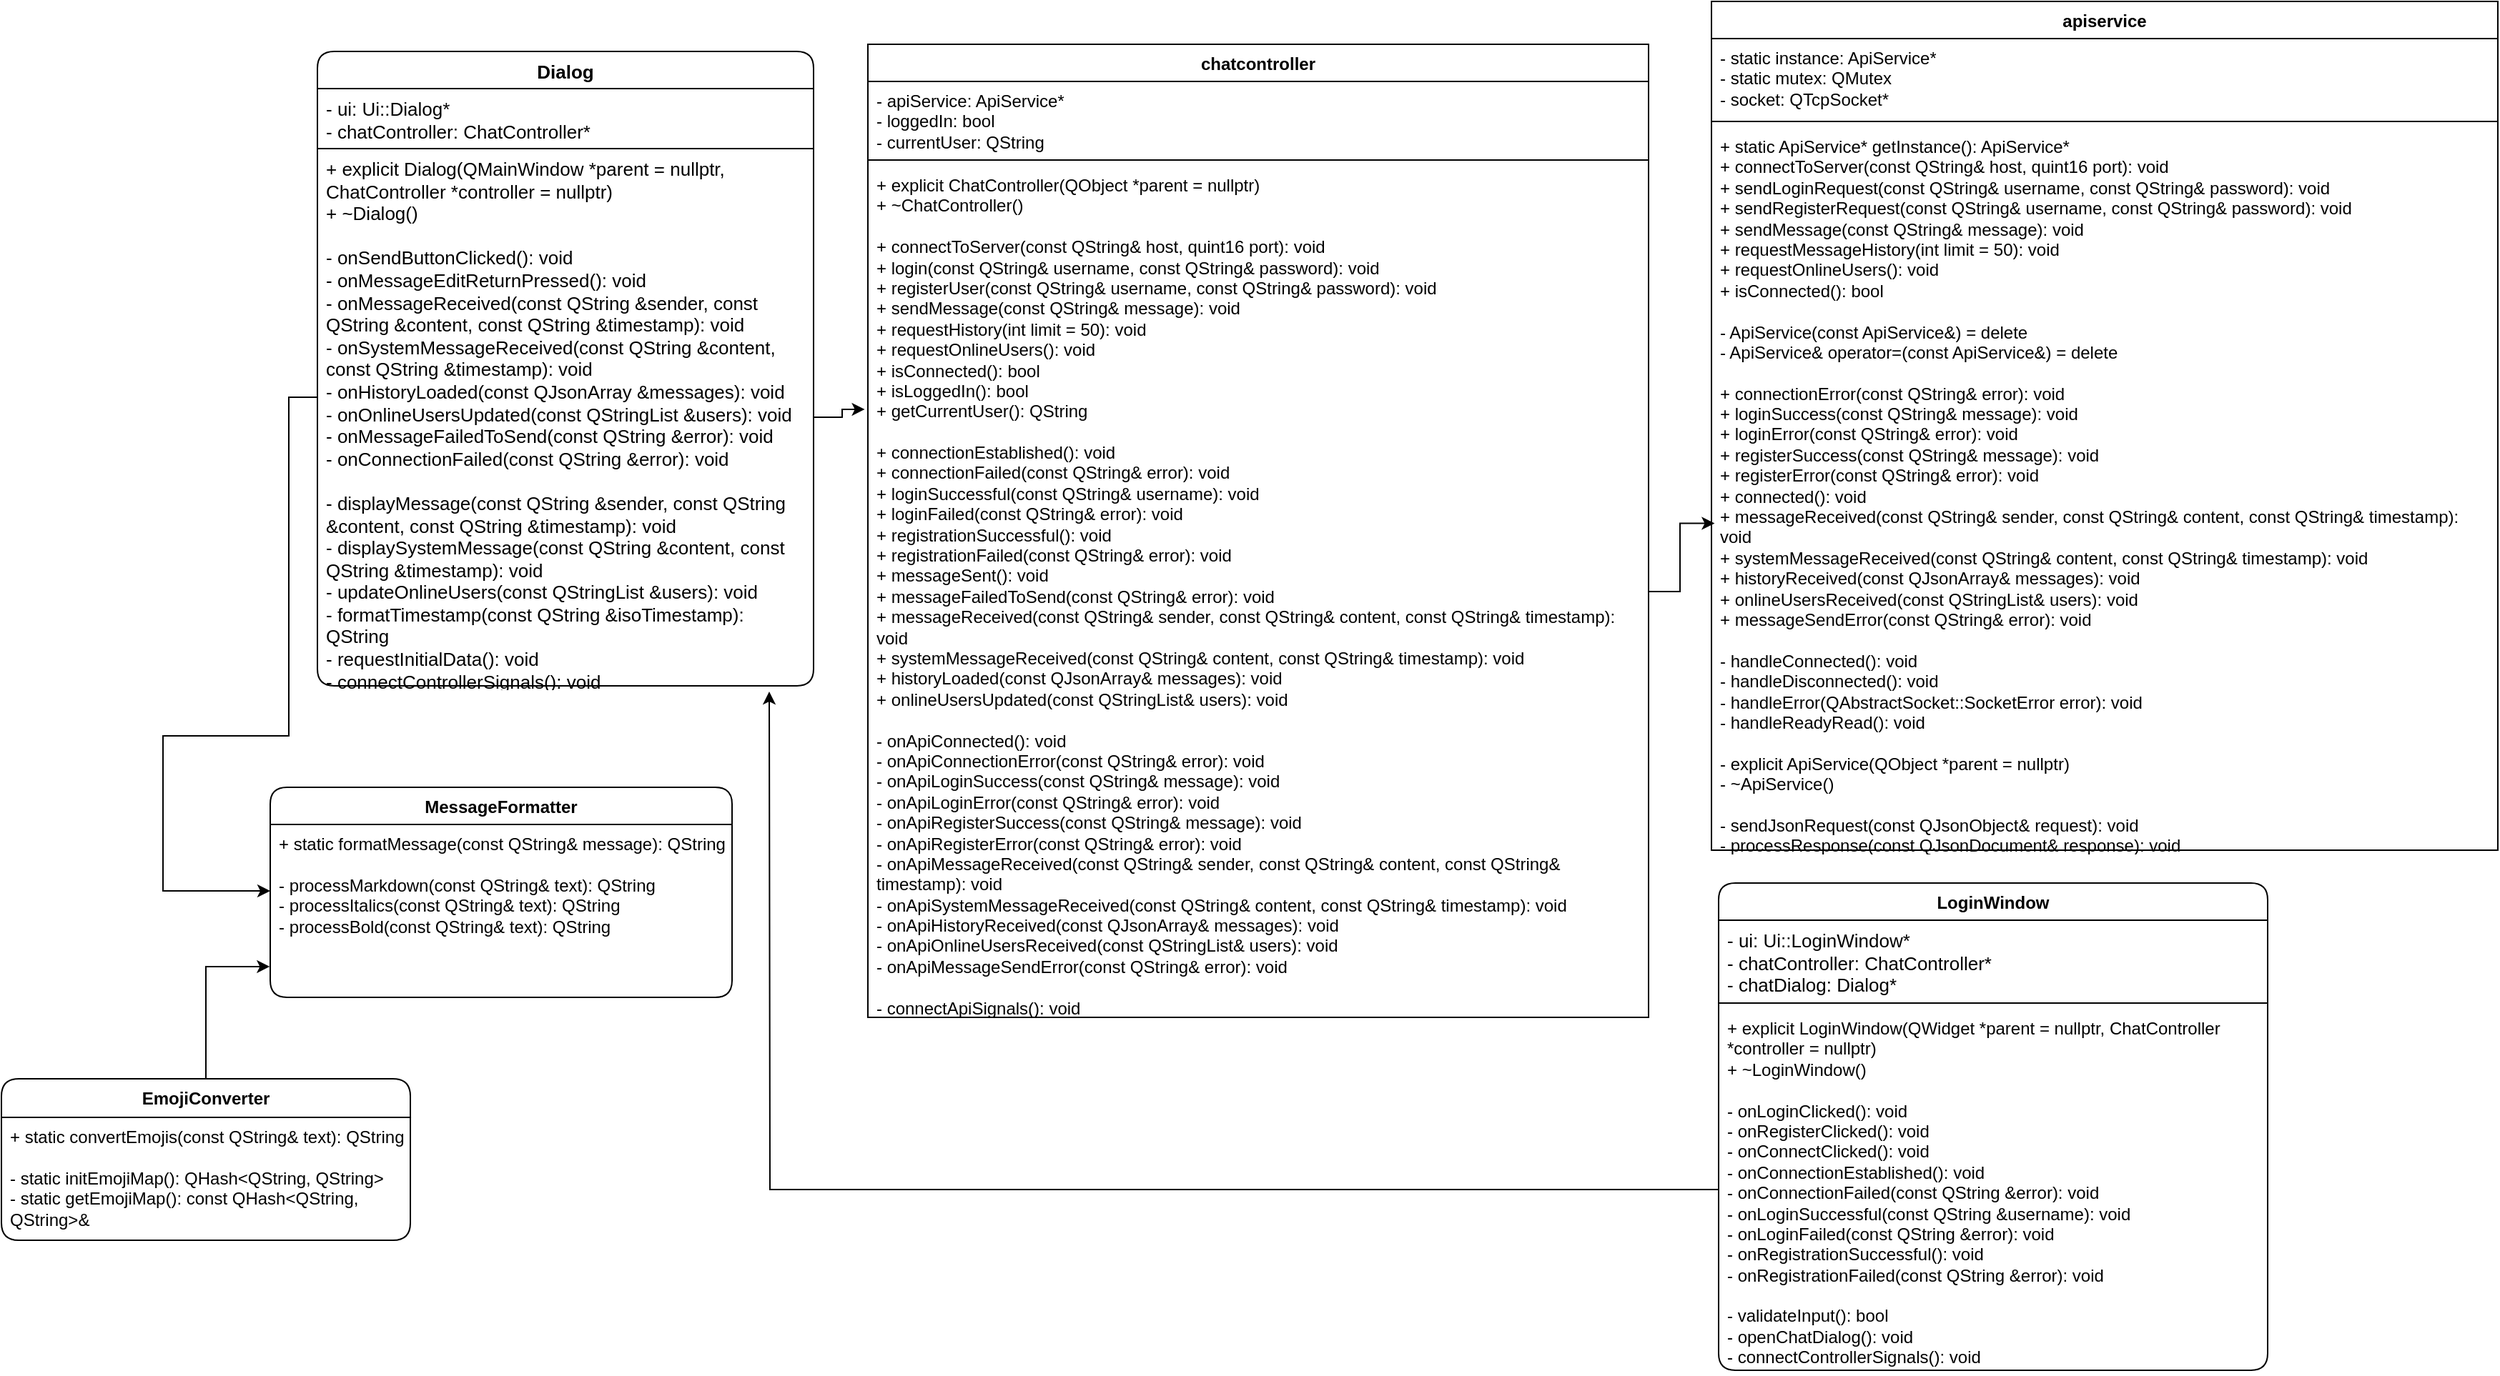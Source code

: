 <mxfile version="26.0.16">
  <diagram name="Страница — 1" id="p7epkyGtg71P2xyCMLPc">
    <mxGraphModel grid="0" page="0" gridSize="10" guides="1" tooltips="1" connect="1" arrows="1" fold="1" pageScale="1" pageWidth="827" pageHeight="1169" math="0" shadow="0">
      <root>
        <mxCell id="0" />
        <mxCell id="1" parent="0" />
        <mxCell id="gtzc71lp29JqDAPTRixB-5" value="Dialog" style="swimlane;fontStyle=1;align=center;verticalAlign=top;childLayout=stackLayout;horizontal=1;startSize=26;horizontalStack=0;resizeParent=1;resizeParentMax=0;resizeLast=0;collapsible=1;marginBottom=0;whiteSpace=wrap;html=1;strokeColor=default;fontSize=13;rounded=1;swimlaneLine=0;perimeterSpacing=1;" vertex="1" parent="1">
          <mxGeometry x="-635" y="603" width="347" height="444" as="geometry" />
        </mxCell>
        <mxCell id="gtzc71lp29JqDAPTRixB-6" value="&lt;div&gt;- ui: Ui::Dialog*&lt;/div&gt;&lt;div&gt;- chatController: ChatController*&lt;/div&gt;" style="text;strokeColor=default;fillColor=none;align=left;verticalAlign=top;spacingLeft=4;spacingRight=4;overflow=hidden;rotatable=0;points=[[0,0.5],[1,0.5]];portConstraint=eastwest;whiteSpace=wrap;html=1;fontSize=13;rounded=0;swimlaneLine=0;" vertex="1" parent="gtzc71lp29JqDAPTRixB-5">
          <mxGeometry y="26" width="347" height="42" as="geometry" />
        </mxCell>
        <mxCell id="gtzc71lp29JqDAPTRixB-8" value="&lt;div&gt;&lt;div&gt;+ explicit Dialog(QMainWindow *parent = nullptr, ChatController *controller = nullptr)&lt;/div&gt;&lt;div&gt;+ ~Dialog()&lt;/div&gt;&lt;div&gt;&lt;br&gt;&lt;/div&gt;&lt;div&gt;- onSendButtonClicked(): void&lt;/div&gt;&lt;div&gt;- onMessageEditReturnPressed(): void&lt;/div&gt;&lt;div&gt;- onMessageReceived(const QString &amp;amp;sender, const QString &amp;amp;content, const QString &amp;amp;timestamp): void&lt;/div&gt;&lt;div&gt;- onSystemMessageReceived(const QString &amp;amp;content, const QString &amp;amp;timestamp): void&lt;/div&gt;&lt;div&gt;- onHistoryLoaded(const QJsonArray &amp;amp;messages): void&lt;/div&gt;&lt;div&gt;- onOnlineUsersUpdated(const QStringList &amp;amp;users): void&lt;/div&gt;&lt;div&gt;- onMessageFailedToSend(const QString &amp;amp;error): void&lt;/div&gt;&lt;div&gt;- onConnectionFailed(const QString &amp;amp;error): void&lt;/div&gt;&lt;div&gt;&lt;br&gt;&lt;/div&gt;&lt;div&gt;- displayMessage(const QString &amp;amp;sender, const QString &amp;amp;content, const QString &amp;amp;timestamp): void&lt;/div&gt;&lt;div&gt;- displaySystemMessage(const QString &amp;amp;content, const QString &amp;amp;timestamp): void&lt;/div&gt;&lt;div&gt;- updateOnlineUsers(const QStringList &amp;amp;users): void&lt;/div&gt;&lt;div&gt;- formatTimestamp(const QString &amp;amp;isoTimestamp): QString&lt;/div&gt;&lt;div&gt;- requestInitialData(): void&lt;/div&gt;&lt;div&gt;- connectControllerSignals(): void&lt;/div&gt;&lt;/div&gt;&lt;div&gt;&lt;br&gt;&lt;/div&gt;" style="text;strokeColor=none;fillColor=none;align=left;verticalAlign=top;spacingLeft=4;spacingRight=4;overflow=hidden;rotatable=0;points=[[0,0.5],[1,0.5]];portConstraint=eastwest;whiteSpace=wrap;html=1;fontSize=13;rounded=1;swimlaneLine=0;glass=0;" vertex="1" parent="gtzc71lp29JqDAPTRixB-5">
          <mxGeometry y="68" width="347" height="376" as="geometry" />
        </mxCell>
        <mxCell id="gtzc71lp29JqDAPTRixB-9" value="EmojiConverter" style="swimlane;fontStyle=1;align=center;verticalAlign=top;childLayout=stackLayout;horizontal=1;startSize=27;horizontalStack=0;resizeParent=1;resizeParentMax=0;resizeLast=0;collapsible=1;marginBottom=0;whiteSpace=wrap;html=1;rounded=1;" vertex="1" parent="1">
          <mxGeometry x="-856" y="1322" width="286" height="113" as="geometry" />
        </mxCell>
        <mxCell id="gtzc71lp29JqDAPTRixB-12" value="+ static convertEmojis(const QString&amp;amp; text): QString&lt;div&gt;&lt;br&gt;&lt;/div&gt;&lt;div&gt;-&amp;nbsp;static&amp;nbsp;initEmojiMap():&amp;nbsp;QHash&amp;lt;QString, QString&amp;gt;&lt;/div&gt;&lt;div&gt;-&amp;nbsp;static&amp;nbsp;getEmojiMap():&amp;nbsp;const QHash&amp;lt;QString, QString&amp;gt;&amp;amp;&lt;/div&gt;" style="text;strokeColor=none;fillColor=none;align=left;verticalAlign=top;spacingLeft=4;spacingRight=4;overflow=hidden;rotatable=0;points=[[0,0.5],[1,0.5]];portConstraint=eastwest;whiteSpace=wrap;html=1;" vertex="1" parent="gtzc71lp29JqDAPTRixB-9">
          <mxGeometry y="27" width="286" height="86" as="geometry" />
        </mxCell>
        <mxCell id="gtzc71lp29JqDAPTRixB-13" value="LoginWindow" style="swimlane;fontStyle=1;align=center;verticalAlign=top;childLayout=stackLayout;horizontal=1;startSize=26;horizontalStack=0;resizeParent=1;resizeParentMax=0;resizeLast=0;collapsible=1;marginBottom=0;whiteSpace=wrap;html=1;rounded=1;" vertex="1" parent="1">
          <mxGeometry x="345" y="1185" width="384" height="341" as="geometry" />
        </mxCell>
        <mxCell id="gtzc71lp29JqDAPTRixB-14" value="&lt;div&gt;&lt;span style=&quot;font-size: 13px;&quot;&gt;- ui: Ui::LoginWindow*&lt;/span&gt;&lt;/div&gt;&lt;div&gt;&lt;span style=&quot;font-size: 13px;&quot;&gt;- chatController: ChatController*&lt;/span&gt;&lt;/div&gt;&lt;div&gt;&lt;span style=&quot;font-size: 13px;&quot;&gt;- chatDialog: Dialog*&lt;/span&gt;&lt;/div&gt;" style="text;strokeColor=none;fillColor=none;align=left;verticalAlign=top;spacingLeft=4;spacingRight=4;overflow=hidden;rotatable=0;points=[[0,0.5],[1,0.5]];portConstraint=eastwest;whiteSpace=wrap;html=1;" vertex="1" parent="gtzc71lp29JqDAPTRixB-13">
          <mxGeometry y="26" width="384" height="54" as="geometry" />
        </mxCell>
        <mxCell id="gtzc71lp29JqDAPTRixB-15" value="" style="line;strokeWidth=1;fillColor=none;align=left;verticalAlign=middle;spacingTop=-1;spacingLeft=3;spacingRight=3;rotatable=0;labelPosition=right;points=[];portConstraint=eastwest;strokeColor=inherit;rounded=1;" vertex="1" parent="gtzc71lp29JqDAPTRixB-13">
          <mxGeometry y="80" width="384" height="8" as="geometry" />
        </mxCell>
        <mxCell id="gtzc71lp29JqDAPTRixB-16" value="&lt;div&gt;+ explicit LoginWindow(QWidget *parent = nullptr, ChatController *controller = nullptr)&lt;/div&gt;&lt;div&gt;+ ~LoginWindow()&lt;/div&gt;&lt;div&gt;&lt;br&gt;&lt;/div&gt;&lt;div&gt;- onLoginClicked(): void&lt;/div&gt;&lt;div&gt;- onRegisterClicked(): void&lt;/div&gt;&lt;div&gt;- onConnectClicked(): void&lt;/div&gt;&lt;div&gt;- onConnectionEstablished(): void&lt;/div&gt;&lt;div&gt;- onConnectionFailed(const QString &amp;amp;error): void&lt;/div&gt;&lt;div&gt;- onLoginSuccessful(const QString &amp;amp;username): void&lt;/div&gt;&lt;div&gt;- onLoginFailed(const QString &amp;amp;error): void&lt;/div&gt;&lt;div&gt;- onRegistrationSuccessful(): void&lt;/div&gt;&lt;div&gt;- onRegistrationFailed(const QString &amp;amp;error): void&lt;/div&gt;&lt;div&gt;&lt;br&gt;&lt;/div&gt;&lt;div&gt;- validateInput(): bool&lt;/div&gt;&lt;div&gt;- openChatDialog(): void&lt;/div&gt;&lt;div&gt;- connectControllerSignals(): void&lt;/div&gt;&lt;div&gt;&lt;br&gt;&lt;/div&gt;" style="text;strokeColor=none;fillColor=none;align=left;verticalAlign=top;spacingLeft=4;spacingRight=4;overflow=hidden;rotatable=0;points=[[0,0.5],[1,0.5]];portConstraint=eastwest;whiteSpace=wrap;html=1;" vertex="1" parent="gtzc71lp29JqDAPTRixB-13">
          <mxGeometry y="88" width="384" height="253" as="geometry" />
        </mxCell>
        <mxCell id="gtzc71lp29JqDAPTRixB-21" value="MessageFormatter" style="swimlane;fontStyle=1;align=center;verticalAlign=top;childLayout=stackLayout;horizontal=1;startSize=26;horizontalStack=0;resizeParent=1;resizeParentMax=0;resizeLast=0;collapsible=1;marginBottom=0;whiteSpace=wrap;html=1;rounded=1;" vertex="1" parent="1">
          <mxGeometry x="-668" y="1118" width="323" height="147" as="geometry" />
        </mxCell>
        <mxCell id="VTTb3N8piA_hOu_nRMHT-20" style="edgeStyle=orthogonalEdgeStyle;rounded=0;orthogonalLoop=1;jettySize=auto;html=1;entryX=0;entryY=0.5;entryDx=0;entryDy=0;" edge="1" parent="gtzc71lp29JqDAPTRixB-21">
          <mxGeometry relative="1" as="geometry">
            <mxPoint x="33" y="-273" as="sourcePoint" />
            <mxPoint y="72.5" as="targetPoint" />
            <Array as="points">
              <mxPoint x="13" y="-273" />
              <mxPoint x="13" y="-36" />
              <mxPoint x="-75" y="-36" />
              <mxPoint x="-75" y="73" />
            </Array>
          </mxGeometry>
        </mxCell>
        <mxCell id="gtzc71lp29JqDAPTRixB-24" value="+&amp;nbsp;static&amp;nbsp;formatMessage(const QString&amp;amp; message): QString&lt;div&gt;&lt;br&gt;&lt;/div&gt;&lt;div&gt;-&amp;nbsp;processMarkdown(const QString&amp;amp; text):&amp;nbsp;QString&lt;/div&gt;&lt;div&gt;-&amp;nbsp;processItalics(const QString&amp;amp; text):&amp;nbsp;QString&lt;/div&gt;&lt;div&gt;-&amp;nbsp;processBold(const QString&amp;amp; text):&amp;nbsp;QString&lt;/div&gt;" style="text;strokeColor=none;fillColor=none;align=left;verticalAlign=top;spacingLeft=4;spacingRight=4;overflow=hidden;rotatable=0;points=[[0,0.5],[1,0.5]];portConstraint=eastwest;whiteSpace=wrap;html=1;" vertex="1" parent="gtzc71lp29JqDAPTRixB-21">
          <mxGeometry y="26" width="323" height="121" as="geometry" />
        </mxCell>
        <mxCell id="VTTb3N8piA_hOu_nRMHT-5" value="apiservice" style="swimlane;fontStyle=1;align=center;verticalAlign=top;childLayout=stackLayout;horizontal=1;startSize=26;horizontalStack=0;resizeParent=1;resizeParentMax=0;resizeLast=0;collapsible=1;marginBottom=0;whiteSpace=wrap;html=1;" vertex="1" parent="1">
          <mxGeometry x="340" y="568" width="550" height="594" as="geometry" />
        </mxCell>
        <mxCell id="VTTb3N8piA_hOu_nRMHT-6" value="&lt;div&gt;- static instance: ApiService*&lt;/div&gt;&lt;div&gt;- static mutex: QMutex&lt;/div&gt;&lt;div&gt;- socket: QTcpSocket*&lt;/div&gt;" style="text;strokeColor=none;fillColor=none;align=left;verticalAlign=top;spacingLeft=4;spacingRight=4;overflow=hidden;rotatable=0;points=[[0,0.5],[1,0.5]];portConstraint=eastwest;whiteSpace=wrap;html=1;" vertex="1" parent="VTTb3N8piA_hOu_nRMHT-5">
          <mxGeometry y="26" width="550" height="54" as="geometry" />
        </mxCell>
        <mxCell id="VTTb3N8piA_hOu_nRMHT-7" value="" style="line;strokeWidth=1;fillColor=none;align=left;verticalAlign=middle;spacingTop=-1;spacingLeft=3;spacingRight=3;rotatable=0;labelPosition=right;points=[];portConstraint=eastwest;strokeColor=inherit;" vertex="1" parent="VTTb3N8piA_hOu_nRMHT-5">
          <mxGeometry y="80" width="550" height="8" as="geometry" />
        </mxCell>
        <mxCell id="VTTb3N8piA_hOu_nRMHT-8" value="&lt;div&gt;+ static ApiService* getInstance(): ApiService*&lt;/div&gt;&lt;div&gt;+ connectToServer(const QString&amp;amp; host, quint16 port): void&lt;/div&gt;&lt;div&gt;+ sendLoginRequest(const QString&amp;amp; username, const QString&amp;amp; password): void&lt;/div&gt;&lt;div&gt;+ sendRegisterRequest(const QString&amp;amp; username, const QString&amp;amp; password): void&lt;/div&gt;&lt;div&gt;+ sendMessage(const QString&amp;amp; message): void&lt;/div&gt;&lt;div&gt;+ requestMessageHistory(int limit = 50): void&lt;/div&gt;&lt;div&gt;+ requestOnlineUsers(): void&lt;/div&gt;&lt;div&gt;+ isConnected(): bool&lt;/div&gt;&lt;div&gt;&lt;br&gt;&lt;/div&gt;&lt;div&gt;- ApiService(const ApiService&amp;amp;) = delete&lt;/div&gt;&lt;div&gt;- ApiService&amp;amp; operator=(const ApiService&amp;amp;) = delete&lt;/div&gt;&lt;div&gt;&lt;br&gt;&lt;/div&gt;&lt;div&gt;+ connectionError(const QString&amp;amp; error): void&lt;/div&gt;&lt;div&gt;+ loginSuccess(const QString&amp;amp; message): void&lt;/div&gt;&lt;div&gt;+ loginError(const QString&amp;amp; error): void&lt;/div&gt;&lt;div&gt;+ registerSuccess(const QString&amp;amp; message): void&lt;/div&gt;&lt;div&gt;+ registerError(const QString&amp;amp; error): void&lt;/div&gt;&lt;div&gt;+ connected(): void&lt;/div&gt;&lt;div&gt;+ messageReceived(const QString&amp;amp; sender, const QString&amp;amp; content, const QString&amp;amp; timestamp): void&lt;/div&gt;&lt;div&gt;+ systemMessageReceived(const QString&amp;amp; content, const QString&amp;amp; timestamp): void&lt;/div&gt;&lt;div&gt;+ historyReceived(const QJsonArray&amp;amp; messages): void&lt;/div&gt;&lt;div&gt;+ onlineUsersReceived(const QStringList&amp;amp; users): void&lt;/div&gt;&lt;div&gt;+ messageSendError(const QString&amp;amp; error): void&lt;/div&gt;&lt;div&gt;&lt;br&gt;&lt;/div&gt;&lt;div&gt;- handleConnected(): void&lt;/div&gt;&lt;div&gt;- handleDisconnected(): void&lt;/div&gt;&lt;div&gt;- handleError(QAbstractSocket::SocketError error): void&lt;/div&gt;&lt;div&gt;- handleReadyRead(): void&lt;/div&gt;&lt;div&gt;&lt;br&gt;&lt;/div&gt;&lt;div&gt;- explicit ApiService(QObject *parent = nullptr)&lt;/div&gt;&lt;div&gt;- ~ApiService()&lt;/div&gt;&lt;div&gt;&lt;br&gt;&lt;/div&gt;&lt;div&gt;- sendJsonRequest(const QJsonObject&amp;amp; request): void&lt;/div&gt;&lt;div&gt;- processResponse(const QJsonDocument&amp;amp; response): void&lt;/div&gt;&lt;div&gt;&lt;br&gt;&lt;/div&gt;" style="text;strokeColor=none;fillColor=none;align=left;verticalAlign=top;spacingLeft=4;spacingRight=4;overflow=hidden;rotatable=0;points=[[0,0.5],[1,0.5]];portConstraint=eastwest;whiteSpace=wrap;html=1;" vertex="1" parent="VTTb3N8piA_hOu_nRMHT-5">
          <mxGeometry y="88" width="550" height="506" as="geometry" />
        </mxCell>
        <mxCell id="VTTb3N8piA_hOu_nRMHT-9" value="chatcontroller" style="swimlane;fontStyle=1;align=center;verticalAlign=top;childLayout=stackLayout;horizontal=1;startSize=26;horizontalStack=0;resizeParent=1;resizeParentMax=0;resizeLast=0;collapsible=1;marginBottom=0;whiteSpace=wrap;html=1;" vertex="1" parent="1">
          <mxGeometry x="-250" y="598" width="546" height="681" as="geometry" />
        </mxCell>
        <mxCell id="VTTb3N8piA_hOu_nRMHT-10" value="&lt;div&gt;- apiService: ApiService*&lt;/div&gt;&lt;div&gt;- loggedIn: bool&lt;/div&gt;&lt;div&gt;- currentUser: QString&lt;/div&gt;" style="text;strokeColor=none;fillColor=none;align=left;verticalAlign=top;spacingLeft=4;spacingRight=4;overflow=hidden;rotatable=0;points=[[0,0.5],[1,0.5]];portConstraint=eastwest;whiteSpace=wrap;html=1;" vertex="1" parent="VTTb3N8piA_hOu_nRMHT-9">
          <mxGeometry y="26" width="546" height="51" as="geometry" />
        </mxCell>
        <mxCell id="VTTb3N8piA_hOu_nRMHT-11" value="" style="line;strokeWidth=1;fillColor=none;align=left;verticalAlign=middle;spacingTop=-1;spacingLeft=3;spacingRight=3;rotatable=0;labelPosition=right;points=[];portConstraint=eastwest;strokeColor=inherit;" vertex="1" parent="VTTb3N8piA_hOu_nRMHT-9">
          <mxGeometry y="77" width="546" height="8" as="geometry" />
        </mxCell>
        <mxCell id="VTTb3N8piA_hOu_nRMHT-12" value="&lt;div&gt;+ explicit ChatController(QObject *parent = nullptr)&lt;/div&gt;&lt;div&gt;+ ~ChatController()&lt;/div&gt;&lt;div&gt;&lt;br&gt;&lt;/div&gt;&lt;div&gt;+ connectToServer(const QString&amp;amp; host, quint16 port): void&lt;/div&gt;&lt;div&gt;+ login(const QString&amp;amp; username, const QString&amp;amp; password): void&lt;/div&gt;&lt;div&gt;+ registerUser(const QString&amp;amp; username, const QString&amp;amp; password): void&lt;/div&gt;&lt;div&gt;+ sendMessage(const QString&amp;amp; message): void&lt;/div&gt;&lt;div&gt;+ requestHistory(int limit = 50): void&lt;/div&gt;&lt;div&gt;+ requestOnlineUsers(): void&lt;/div&gt;&lt;div&gt;+ isConnected(): bool&lt;/div&gt;&lt;div&gt;+ isLoggedIn(): bool&lt;/div&gt;&lt;div&gt;+ getCurrentUser(): QString&lt;/div&gt;&lt;div&gt;&lt;br&gt;&lt;/div&gt;&lt;div&gt;+ connectionEstablished(): void&lt;/div&gt;&lt;div&gt;+ connectionFailed(const QString&amp;amp; error): void&lt;/div&gt;&lt;div&gt;+ loginSuccessful(const QString&amp;amp; username): void&lt;/div&gt;&lt;div&gt;+ loginFailed(const QString&amp;amp; error): void&lt;/div&gt;&lt;div&gt;+ registrationSuccessful(): void&lt;/div&gt;&lt;div&gt;+ registrationFailed(const QString&amp;amp; error): void&lt;/div&gt;&lt;div&gt;+ messageSent(): void&lt;/div&gt;&lt;div&gt;+ messageFailedToSend(const QString&amp;amp; error): void&lt;/div&gt;&lt;div&gt;+ messageReceived(const QString&amp;amp; sender, const QString&amp;amp; content, const QString&amp;amp; timestamp): void&lt;/div&gt;&lt;div&gt;+ systemMessageReceived(const QString&amp;amp; content, const QString&amp;amp; timestamp): void&lt;/div&gt;&lt;div&gt;+ historyLoaded(const QJsonArray&amp;amp; messages): void&lt;/div&gt;&lt;div&gt;+ onlineUsersUpdated(const QStringList&amp;amp; users): void&lt;/div&gt;&lt;div&gt;&lt;br&gt;&lt;/div&gt;&lt;div&gt;- onApiConnected(): void&lt;/div&gt;&lt;div&gt;- onApiConnectionError(const QString&amp;amp; error): void&lt;/div&gt;&lt;div&gt;- onApiLoginSuccess(const QString&amp;amp; message): void&lt;/div&gt;&lt;div&gt;- onApiLoginError(const QString&amp;amp; error): void&lt;/div&gt;&lt;div&gt;- onApiRegisterSuccess(const QString&amp;amp; message): void&lt;/div&gt;&lt;div&gt;- onApiRegisterError(const QString&amp;amp; error): void&lt;/div&gt;&lt;div&gt;- onApiMessageReceived(const QString&amp;amp; sender, const QString&amp;amp; content, const QString&amp;amp; timestamp): void&lt;/div&gt;&lt;div&gt;- onApiSystemMessageReceived(const QString&amp;amp; content, const QString&amp;amp; timestamp): void&lt;/div&gt;&lt;div&gt;- onApiHistoryReceived(const QJsonArray&amp;amp; messages): void&lt;/div&gt;&lt;div&gt;- onApiOnlineUsersReceived(const QStringList&amp;amp; users): void&lt;/div&gt;&lt;div&gt;- onApiMessageSendError(const QString&amp;amp; error): void&lt;/div&gt;&lt;div&gt;&lt;br&gt;&lt;/div&gt;&lt;div&gt;- connectApiSignals(): void&lt;/div&gt;&lt;div&gt;&lt;br&gt;&lt;/div&gt;" style="text;strokeColor=none;fillColor=none;align=left;verticalAlign=top;spacingLeft=4;spacingRight=4;overflow=hidden;rotatable=0;points=[[0,0.5],[1,0.5]];portConstraint=eastwest;whiteSpace=wrap;html=1;" vertex="1" parent="VTTb3N8piA_hOu_nRMHT-9">
          <mxGeometry y="85" width="546" height="596" as="geometry" />
        </mxCell>
        <mxCell id="VTTb3N8piA_hOu_nRMHT-14" style="edgeStyle=orthogonalEdgeStyle;rounded=0;orthogonalLoop=1;jettySize=auto;html=1;entryX=0.004;entryY=0.548;entryDx=0;entryDy=0;entryPerimeter=0;" edge="1" parent="1" source="VTTb3N8piA_hOu_nRMHT-12" target="VTTb3N8piA_hOu_nRMHT-8">
          <mxGeometry relative="1" as="geometry" />
        </mxCell>
        <mxCell id="VTTb3N8piA_hOu_nRMHT-21" style="edgeStyle=orthogonalEdgeStyle;rounded=0;orthogonalLoop=1;jettySize=auto;html=1;" edge="1" parent="1" source="gtzc71lp29JqDAPTRixB-16">
          <mxGeometry relative="1" as="geometry">
            <mxPoint x="-319" y="1051" as="targetPoint" />
          </mxGeometry>
        </mxCell>
        <mxCell id="VTTb3N8piA_hOu_nRMHT-24" style="edgeStyle=orthogonalEdgeStyle;rounded=0;orthogonalLoop=1;jettySize=auto;html=1;entryX=-0.004;entryY=0.286;entryDx=0;entryDy=0;entryPerimeter=0;" edge="1" parent="1" source="gtzc71lp29JqDAPTRixB-8" target="VTTb3N8piA_hOu_nRMHT-12">
          <mxGeometry relative="1" as="geometry" />
        </mxCell>
        <mxCell id="VTTb3N8piA_hOu_nRMHT-25" style="edgeStyle=orthogonalEdgeStyle;rounded=0;orthogonalLoop=1;jettySize=auto;html=1;entryX=-0.001;entryY=0.822;entryDx=0;entryDy=0;entryPerimeter=0;" edge="1" parent="1" source="gtzc71lp29JqDAPTRixB-9" target="gtzc71lp29JqDAPTRixB-24">
          <mxGeometry relative="1" as="geometry" />
        </mxCell>
      </root>
    </mxGraphModel>
  </diagram>
</mxfile>
